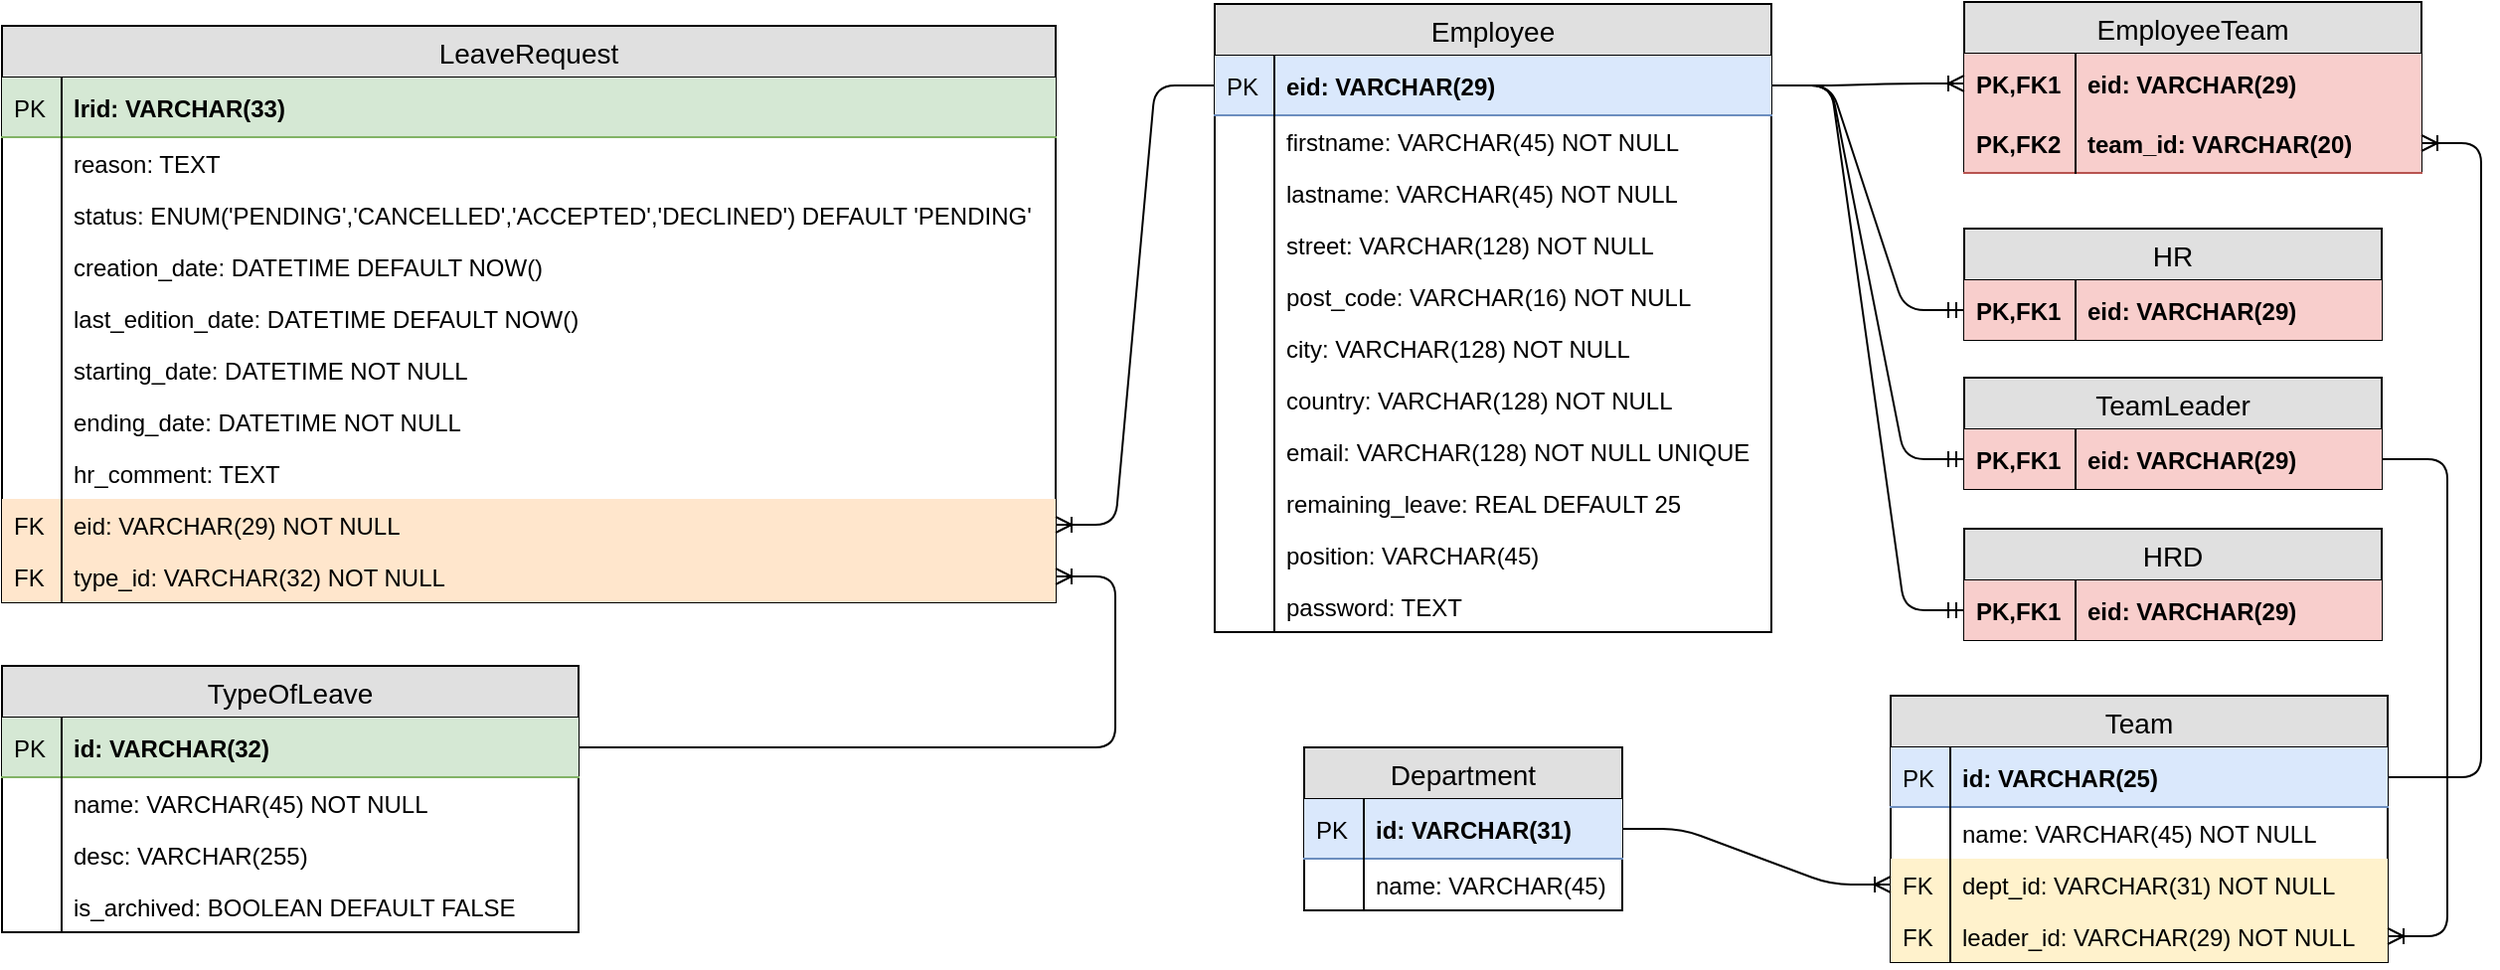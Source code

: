 <mxfile version="11.3.0" type="device" pages="1"><diagram id="772a2TKdTm54_W_WvDIt" name="Page-1"><mxGraphModel dx="854" dy="525" grid="1" gridSize="10" guides="1" tooltips="1" connect="1" arrows="1" fold="1" page="1" pageScale="1" pageWidth="850" pageHeight="1100" math="0" shadow="0"><root><mxCell id="0"/><mxCell id="1" parent="0"/><mxCell id="Ylx185X9MNtou-SFEy6o-12" value="LeaveRequest" style="swimlane;fontStyle=0;childLayout=stackLayout;horizontal=1;startSize=26;fillColor=#e0e0e0;horizontalStack=0;resizeParent=1;resizeParentMax=0;resizeLast=0;collapsible=1;marginBottom=0;swimlaneFillColor=#ffffff;align=center;fontSize=14;" parent="1" vertex="1"><mxGeometry x="40" y="43" width="530" height="290" as="geometry"/></mxCell><mxCell id="Ylx185X9MNtou-SFEy6o-13" value="lrid: VARCHAR(33)" style="shape=partialRectangle;top=0;left=0;right=0;bottom=1;align=left;verticalAlign=middle;fillColor=#d5e8d4;spacingLeft=34;spacingRight=4;overflow=hidden;rotatable=0;points=[[0,0.5],[1,0.5]];portConstraint=eastwest;dropTarget=0;fontStyle=1;fontSize=12;strokeColor=#82b366;" parent="Ylx185X9MNtou-SFEy6o-12" vertex="1"><mxGeometry y="26" width="530" height="30" as="geometry"/></mxCell><mxCell id="Ylx185X9MNtou-SFEy6o-14" value="PK" style="shape=partialRectangle;top=0;left=0;bottom=0;fillColor=none;align=left;verticalAlign=middle;spacingLeft=4;spacingRight=4;overflow=hidden;rotatable=0;points=[];portConstraint=eastwest;part=1;fontSize=12;" parent="Ylx185X9MNtou-SFEy6o-13" vertex="1" connectable="0"><mxGeometry width="30" height="30" as="geometry"/></mxCell><mxCell id="Ylx185X9MNtou-SFEy6o-15" value="reason: TEXT" style="shape=partialRectangle;top=0;left=0;right=0;bottom=0;align=left;verticalAlign=top;fillColor=none;spacingLeft=34;spacingRight=4;overflow=hidden;rotatable=0;points=[[0,0.5],[1,0.5]];portConstraint=eastwest;dropTarget=0;fontSize=12;" parent="Ylx185X9MNtou-SFEy6o-12" vertex="1"><mxGeometry y="56" width="530" height="26" as="geometry"/></mxCell><mxCell id="Ylx185X9MNtou-SFEy6o-16" value="" style="shape=partialRectangle;top=0;left=0;bottom=0;fillColor=none;align=left;verticalAlign=top;spacingLeft=4;spacingRight=4;overflow=hidden;rotatable=0;points=[];portConstraint=eastwest;part=1;fontSize=12;" parent="Ylx185X9MNtou-SFEy6o-15" vertex="1" connectable="0"><mxGeometry width="30" height="26" as="geometry"/></mxCell><mxCell id="Ylx185X9MNtou-SFEy6o-17" value="status: ENUM('PENDING','CANCELLED','ACCEPTED','DECLINED') DEFAULT 'PENDING'" style="shape=partialRectangle;top=0;left=0;right=0;bottom=0;align=left;verticalAlign=top;fillColor=none;spacingLeft=34;spacingRight=4;overflow=hidden;rotatable=0;points=[[0,0.5],[1,0.5]];portConstraint=eastwest;dropTarget=0;fontSize=12;" parent="Ylx185X9MNtou-SFEy6o-12" vertex="1"><mxGeometry y="82" width="530" height="26" as="geometry"/></mxCell><mxCell id="Ylx185X9MNtou-SFEy6o-18" value="" style="shape=partialRectangle;top=0;left=0;bottom=0;fillColor=none;align=left;verticalAlign=top;spacingLeft=4;spacingRight=4;overflow=hidden;rotatable=0;points=[];portConstraint=eastwest;part=1;fontSize=12;" parent="Ylx185X9MNtou-SFEy6o-17" vertex="1" connectable="0"><mxGeometry width="30" height="26" as="geometry"/></mxCell><mxCell id="Ylx185X9MNtou-SFEy6o-19" value="creation_date: DATETIME DEFAULT NOW()" style="shape=partialRectangle;top=0;left=0;right=0;bottom=0;align=left;verticalAlign=top;fillColor=none;spacingLeft=34;spacingRight=4;overflow=hidden;rotatable=0;points=[[0,0.5],[1,0.5]];portConstraint=eastwest;dropTarget=0;fontSize=12;" parent="Ylx185X9MNtou-SFEy6o-12" vertex="1"><mxGeometry y="108" width="530" height="26" as="geometry"/></mxCell><mxCell id="Ylx185X9MNtou-SFEy6o-20" value="" style="shape=partialRectangle;top=0;left=0;bottom=0;fillColor=none;align=left;verticalAlign=top;spacingLeft=4;spacingRight=4;overflow=hidden;rotatable=0;points=[];portConstraint=eastwest;part=1;fontSize=12;" parent="Ylx185X9MNtou-SFEy6o-19" vertex="1" connectable="0"><mxGeometry width="30" height="26" as="geometry"/></mxCell><mxCell id="Ylx185X9MNtou-SFEy6o-23" value="last_edition_date: DATETIME DEFAULT NOW()" style="shape=partialRectangle;top=0;left=0;right=0;bottom=0;align=left;verticalAlign=top;fillColor=none;spacingLeft=34;spacingRight=4;overflow=hidden;rotatable=0;points=[[0,0.5],[1,0.5]];portConstraint=eastwest;dropTarget=0;fontSize=12;" parent="Ylx185X9MNtou-SFEy6o-12" vertex="1"><mxGeometry y="134" width="530" height="26" as="geometry"/></mxCell><mxCell id="Ylx185X9MNtou-SFEy6o-24" value="" style="shape=partialRectangle;top=0;left=0;bottom=0;fillColor=none;align=left;verticalAlign=top;spacingLeft=4;spacingRight=4;overflow=hidden;rotatable=0;points=[];portConstraint=eastwest;part=1;fontSize=12;" parent="Ylx185X9MNtou-SFEy6o-23" vertex="1" connectable="0"><mxGeometry width="30" height="26" as="geometry"/></mxCell><mxCell id="Ylx185X9MNtou-SFEy6o-25" value="starting_date: DATETIME NOT NULL" style="shape=partialRectangle;top=0;left=0;right=0;bottom=0;align=left;verticalAlign=top;fillColor=none;spacingLeft=34;spacingRight=4;overflow=hidden;rotatable=0;points=[[0,0.5],[1,0.5]];portConstraint=eastwest;dropTarget=0;fontSize=12;" parent="Ylx185X9MNtou-SFEy6o-12" vertex="1"><mxGeometry y="160" width="530" height="26" as="geometry"/></mxCell><mxCell id="Ylx185X9MNtou-SFEy6o-26" value="" style="shape=partialRectangle;top=0;left=0;bottom=0;fillColor=none;align=left;verticalAlign=top;spacingLeft=4;spacingRight=4;overflow=hidden;rotatable=0;points=[];portConstraint=eastwest;part=1;fontSize=12;" parent="Ylx185X9MNtou-SFEy6o-25" vertex="1" connectable="0"><mxGeometry width="30" height="26" as="geometry"/></mxCell><mxCell id="Ylx185X9MNtou-SFEy6o-27" value="ending_date: DATETIME NOT NULL" style="shape=partialRectangle;top=0;left=0;right=0;bottom=0;align=left;verticalAlign=top;fillColor=none;spacingLeft=34;spacingRight=4;overflow=hidden;rotatable=0;points=[[0,0.5],[1,0.5]];portConstraint=eastwest;dropTarget=0;fontSize=12;" parent="Ylx185X9MNtou-SFEy6o-12" vertex="1"><mxGeometry y="186" width="530" height="26" as="geometry"/></mxCell><mxCell id="Ylx185X9MNtou-SFEy6o-28" value="" style="shape=partialRectangle;top=0;left=0;bottom=0;fillColor=none;align=left;verticalAlign=top;spacingLeft=4;spacingRight=4;overflow=hidden;rotatable=0;points=[];portConstraint=eastwest;part=1;fontSize=12;" parent="Ylx185X9MNtou-SFEy6o-27" vertex="1" connectable="0"><mxGeometry width="30" height="26" as="geometry"/></mxCell><mxCell id="Ylx185X9MNtou-SFEy6o-29" value="hr_comment: TEXT" style="shape=partialRectangle;top=0;left=0;right=0;bottom=0;align=left;verticalAlign=top;fillColor=none;spacingLeft=34;spacingRight=4;overflow=hidden;rotatable=0;points=[[0,0.5],[1,0.5]];portConstraint=eastwest;dropTarget=0;fontSize=12;" parent="Ylx185X9MNtou-SFEy6o-12" vertex="1"><mxGeometry y="212" width="530" height="26" as="geometry"/></mxCell><mxCell id="Ylx185X9MNtou-SFEy6o-30" value="" style="shape=partialRectangle;top=0;left=0;bottom=0;fillColor=none;align=left;verticalAlign=top;spacingLeft=4;spacingRight=4;overflow=hidden;rotatable=0;points=[];portConstraint=eastwest;part=1;fontSize=12;" parent="Ylx185X9MNtou-SFEy6o-29" vertex="1" connectable="0"><mxGeometry width="30" height="26" as="geometry"/></mxCell><mxCell id="Ylx185X9MNtou-SFEy6o-31" value="eid: VARCHAR(29) NOT NULL" style="shape=partialRectangle;top=0;left=0;right=0;bottom=0;align=left;verticalAlign=top;fillColor=#ffe6cc;spacingLeft=34;spacingRight=4;overflow=hidden;rotatable=0;points=[[0,0.5],[1,0.5]];portConstraint=eastwest;dropTarget=0;fontSize=12;strokeColor=#d79b00;" parent="Ylx185X9MNtou-SFEy6o-12" vertex="1"><mxGeometry y="238" width="530" height="26" as="geometry"/></mxCell><mxCell id="Ylx185X9MNtou-SFEy6o-32" value="FK" style="shape=partialRectangle;top=0;left=0;bottom=0;fillColor=none;align=left;verticalAlign=top;spacingLeft=4;spacingRight=4;overflow=hidden;rotatable=0;points=[];portConstraint=eastwest;part=1;fontSize=12;" parent="Ylx185X9MNtou-SFEy6o-31" vertex="1" connectable="0"><mxGeometry width="30" height="26" as="geometry"/></mxCell><mxCell id="Ylx185X9MNtou-SFEy6o-33" value="type_id: VARCHAR(32) NOT NULL" style="shape=partialRectangle;top=0;left=0;right=0;bottom=0;align=left;verticalAlign=top;fillColor=#ffe6cc;spacingLeft=34;spacingRight=4;overflow=hidden;rotatable=0;points=[[0,0.5],[1,0.5]];portConstraint=eastwest;dropTarget=0;fontSize=12;strokeColor=#d79b00;" parent="Ylx185X9MNtou-SFEy6o-12" vertex="1"><mxGeometry y="264" width="530" height="26" as="geometry"/></mxCell><mxCell id="Ylx185X9MNtou-SFEy6o-34" value="FK" style="shape=partialRectangle;top=0;left=0;bottom=0;fillColor=none;align=left;verticalAlign=top;spacingLeft=4;spacingRight=4;overflow=hidden;rotatable=0;points=[];portConstraint=eastwest;part=1;fontSize=12;" parent="Ylx185X9MNtou-SFEy6o-33" vertex="1" connectable="0"><mxGeometry width="30" height="26" as="geometry"/></mxCell><mxCell id="Ylx185X9MNtou-SFEy6o-35" value="TypeOfLeave" style="swimlane;fontStyle=0;childLayout=stackLayout;horizontal=1;startSize=26;fillColor=#e0e0e0;horizontalStack=0;resizeParent=1;resizeParentMax=0;resizeLast=0;collapsible=1;marginBottom=0;swimlaneFillColor=#ffffff;align=center;fontSize=14;" parent="1" vertex="1"><mxGeometry x="40" y="365" width="290" height="134" as="geometry"/></mxCell><mxCell id="Ylx185X9MNtou-SFEy6o-36" value="id: VARCHAR(32)" style="shape=partialRectangle;top=0;left=0;right=0;bottom=1;align=left;verticalAlign=middle;fillColor=#d5e8d4;spacingLeft=34;spacingRight=4;overflow=hidden;rotatable=0;points=[[0,0.5],[1,0.5]];portConstraint=eastwest;dropTarget=0;fontStyle=1;fontSize=12;strokeColor=#82b366;" parent="Ylx185X9MNtou-SFEy6o-35" vertex="1"><mxGeometry y="26" width="290" height="30" as="geometry"/></mxCell><mxCell id="Ylx185X9MNtou-SFEy6o-37" value="PK" style="shape=partialRectangle;top=0;left=0;bottom=0;fillColor=none;align=left;verticalAlign=middle;spacingLeft=4;spacingRight=4;overflow=hidden;rotatable=0;points=[];portConstraint=eastwest;part=1;fontSize=12;" parent="Ylx185X9MNtou-SFEy6o-36" vertex="1" connectable="0"><mxGeometry width="30" height="30" as="geometry"/></mxCell><mxCell id="Ylx185X9MNtou-SFEy6o-38" value="name: VARCHAR(45) NOT NULL" style="shape=partialRectangle;top=0;left=0;right=0;bottom=0;align=left;verticalAlign=top;fillColor=none;spacingLeft=34;spacingRight=4;overflow=hidden;rotatable=0;points=[[0,0.5],[1,0.5]];portConstraint=eastwest;dropTarget=0;fontSize=12;" parent="Ylx185X9MNtou-SFEy6o-35" vertex="1"><mxGeometry y="56" width="290" height="26" as="geometry"/></mxCell><mxCell id="Ylx185X9MNtou-SFEy6o-39" value="" style="shape=partialRectangle;top=0;left=0;bottom=0;fillColor=none;align=left;verticalAlign=top;spacingLeft=4;spacingRight=4;overflow=hidden;rotatable=0;points=[];portConstraint=eastwest;part=1;fontSize=12;" parent="Ylx185X9MNtou-SFEy6o-38" vertex="1" connectable="0"><mxGeometry width="30" height="26" as="geometry"/></mxCell><mxCell id="Ylx185X9MNtou-SFEy6o-40" value="desc: VARCHAR(255)" style="shape=partialRectangle;top=0;left=0;right=0;bottom=0;align=left;verticalAlign=top;fillColor=none;spacingLeft=34;spacingRight=4;overflow=hidden;rotatable=0;points=[[0,0.5],[1,0.5]];portConstraint=eastwest;dropTarget=0;fontSize=12;" parent="Ylx185X9MNtou-SFEy6o-35" vertex="1"><mxGeometry y="82" width="290" height="26" as="geometry"/></mxCell><mxCell id="Ylx185X9MNtou-SFEy6o-41" value="" style="shape=partialRectangle;top=0;left=0;bottom=0;fillColor=none;align=left;verticalAlign=top;spacingLeft=4;spacingRight=4;overflow=hidden;rotatable=0;points=[];portConstraint=eastwest;part=1;fontSize=12;" parent="Ylx185X9MNtou-SFEy6o-40" vertex="1" connectable="0"><mxGeometry width="30" height="26" as="geometry"/></mxCell><mxCell id="Ylx185X9MNtou-SFEy6o-42" value="is_archived: BOOLEAN DEFAULT FALSE" style="shape=partialRectangle;top=0;left=0;right=0;bottom=0;align=left;verticalAlign=top;fillColor=none;spacingLeft=34;spacingRight=4;overflow=hidden;rotatable=0;points=[[0,0.5],[1,0.5]];portConstraint=eastwest;dropTarget=0;fontSize=12;" parent="Ylx185X9MNtou-SFEy6o-35" vertex="1"><mxGeometry y="108" width="290" height="26" as="geometry"/></mxCell><mxCell id="Ylx185X9MNtou-SFEy6o-43" value="" style="shape=partialRectangle;top=0;left=0;bottom=0;fillColor=none;align=left;verticalAlign=top;spacingLeft=4;spacingRight=4;overflow=hidden;rotatable=0;points=[];portConstraint=eastwest;part=1;fontSize=12;" parent="Ylx185X9MNtou-SFEy6o-42" vertex="1" connectable="0"><mxGeometry width="30" height="26" as="geometry"/></mxCell><mxCell id="Ylx185X9MNtou-SFEy6o-46" value="" style="edgeStyle=entityRelationEdgeStyle;fontSize=12;html=1;endArrow=ERoneToMany;" parent="1" source="Ylx185X9MNtou-SFEy6o-36" target="Ylx185X9MNtou-SFEy6o-33" edge="1"><mxGeometry width="100" height="100" relative="1" as="geometry"><mxPoint x="360" y="470" as="sourcePoint"/><mxPoint x="460" y="370" as="targetPoint"/></mxGeometry></mxCell><mxCell id="Ylx185X9MNtou-SFEy6o-47" value="Employee" style="swimlane;fontStyle=0;childLayout=stackLayout;horizontal=1;startSize=26;fillColor=#e0e0e0;horizontalStack=0;resizeParent=1;resizeParentMax=0;resizeLast=0;collapsible=1;marginBottom=0;swimlaneFillColor=#ffffff;align=center;fontSize=14;" parent="1" vertex="1"><mxGeometry x="650" y="32" width="280" height="316" as="geometry"/></mxCell><mxCell id="Ylx185X9MNtou-SFEy6o-48" value="eid: VARCHAR(29)" style="shape=partialRectangle;top=0;left=0;right=0;bottom=1;align=left;verticalAlign=middle;fillColor=#dae8fc;spacingLeft=34;spacingRight=4;overflow=hidden;rotatable=0;points=[[0,0.5],[1,0.5]];portConstraint=eastwest;dropTarget=0;fontStyle=1;fontSize=12;strokeColor=#6c8ebf;" parent="Ylx185X9MNtou-SFEy6o-47" vertex="1"><mxGeometry y="26" width="280" height="30" as="geometry"/></mxCell><mxCell id="Ylx185X9MNtou-SFEy6o-49" value="PK" style="shape=partialRectangle;top=0;left=0;bottom=0;fillColor=none;align=left;verticalAlign=middle;spacingLeft=4;spacingRight=4;overflow=hidden;rotatable=0;points=[];portConstraint=eastwest;part=1;fontSize=12;" parent="Ylx185X9MNtou-SFEy6o-48" vertex="1" connectable="0"><mxGeometry width="30" height="30" as="geometry"/></mxCell><mxCell id="Ylx185X9MNtou-SFEy6o-50" value="firstname: VARCHAR(45) NOT NULL" style="shape=partialRectangle;top=0;left=0;right=0;bottom=0;align=left;verticalAlign=top;fillColor=none;spacingLeft=34;spacingRight=4;overflow=hidden;rotatable=0;points=[[0,0.5],[1,0.5]];portConstraint=eastwest;dropTarget=0;fontSize=12;" parent="Ylx185X9MNtou-SFEy6o-47" vertex="1"><mxGeometry y="56" width="280" height="26" as="geometry"/></mxCell><mxCell id="Ylx185X9MNtou-SFEy6o-51" value="" style="shape=partialRectangle;top=0;left=0;bottom=0;fillColor=none;align=left;verticalAlign=top;spacingLeft=4;spacingRight=4;overflow=hidden;rotatable=0;points=[];portConstraint=eastwest;part=1;fontSize=12;" parent="Ylx185X9MNtou-SFEy6o-50" vertex="1" connectable="0"><mxGeometry width="30" height="26" as="geometry"/></mxCell><mxCell id="Ylx185X9MNtou-SFEy6o-52" value="lastname: VARCHAR(45) NOT NULL" style="shape=partialRectangle;top=0;left=0;right=0;bottom=0;align=left;verticalAlign=top;fillColor=none;spacingLeft=34;spacingRight=4;overflow=hidden;rotatable=0;points=[[0,0.5],[1,0.5]];portConstraint=eastwest;dropTarget=0;fontSize=12;" parent="Ylx185X9MNtou-SFEy6o-47" vertex="1"><mxGeometry y="82" width="280" height="26" as="geometry"/></mxCell><mxCell id="Ylx185X9MNtou-SFEy6o-53" value="" style="shape=partialRectangle;top=0;left=0;bottom=0;fillColor=none;align=left;verticalAlign=top;spacingLeft=4;spacingRight=4;overflow=hidden;rotatable=0;points=[];portConstraint=eastwest;part=1;fontSize=12;" parent="Ylx185X9MNtou-SFEy6o-52" vertex="1" connectable="0"><mxGeometry width="30" height="26" as="geometry"/></mxCell><mxCell id="Ylx185X9MNtou-SFEy6o-54" value="street: VARCHAR(128) NOT NULL" style="shape=partialRectangle;top=0;left=0;right=0;bottom=0;align=left;verticalAlign=top;fillColor=none;spacingLeft=34;spacingRight=4;overflow=hidden;rotatable=0;points=[[0,0.5],[1,0.5]];portConstraint=eastwest;dropTarget=0;fontSize=12;" parent="Ylx185X9MNtou-SFEy6o-47" vertex="1"><mxGeometry y="108" width="280" height="26" as="geometry"/></mxCell><mxCell id="Ylx185X9MNtou-SFEy6o-55" value="" style="shape=partialRectangle;top=0;left=0;bottom=0;fillColor=none;align=left;verticalAlign=top;spacingLeft=4;spacingRight=4;overflow=hidden;rotatable=0;points=[];portConstraint=eastwest;part=1;fontSize=12;" parent="Ylx185X9MNtou-SFEy6o-54" vertex="1" connectable="0"><mxGeometry width="30" height="26" as="geometry"/></mxCell><mxCell id="Ylx185X9MNtou-SFEy6o-58" value="post_code: VARCHAR(16) NOT NULL" style="shape=partialRectangle;top=0;left=0;right=0;bottom=0;align=left;verticalAlign=top;fillColor=none;spacingLeft=34;spacingRight=4;overflow=hidden;rotatable=0;points=[[0,0.5],[1,0.5]];portConstraint=eastwest;dropTarget=0;fontSize=12;" parent="Ylx185X9MNtou-SFEy6o-47" vertex="1"><mxGeometry y="134" width="280" height="26" as="geometry"/></mxCell><mxCell id="Ylx185X9MNtou-SFEy6o-59" value="" style="shape=partialRectangle;top=0;left=0;bottom=0;fillColor=none;align=left;verticalAlign=top;spacingLeft=4;spacingRight=4;overflow=hidden;rotatable=0;points=[];portConstraint=eastwest;part=1;fontSize=12;" parent="Ylx185X9MNtou-SFEy6o-58" vertex="1" connectable="0"><mxGeometry width="30" height="26" as="geometry"/></mxCell><mxCell id="Ylx185X9MNtou-SFEy6o-60" value="city: VARCHAR(128) NOT NULL" style="shape=partialRectangle;top=0;left=0;right=0;bottom=0;align=left;verticalAlign=top;fillColor=none;spacingLeft=34;spacingRight=4;overflow=hidden;rotatable=0;points=[[0,0.5],[1,0.5]];portConstraint=eastwest;dropTarget=0;fontSize=12;" parent="Ylx185X9MNtou-SFEy6o-47" vertex="1"><mxGeometry y="160" width="280" height="26" as="geometry"/></mxCell><mxCell id="Ylx185X9MNtou-SFEy6o-61" value="" style="shape=partialRectangle;top=0;left=0;bottom=0;fillColor=none;align=left;verticalAlign=top;spacingLeft=4;spacingRight=4;overflow=hidden;rotatable=0;points=[];portConstraint=eastwest;part=1;fontSize=12;" parent="Ylx185X9MNtou-SFEy6o-60" vertex="1" connectable="0"><mxGeometry width="30" height="26" as="geometry"/></mxCell><mxCell id="Ylx185X9MNtou-SFEy6o-62" value="country: VARCHAR(128) NOT NULL" style="shape=partialRectangle;top=0;left=0;right=0;bottom=0;align=left;verticalAlign=top;fillColor=none;spacingLeft=34;spacingRight=4;overflow=hidden;rotatable=0;points=[[0,0.5],[1,0.5]];portConstraint=eastwest;dropTarget=0;fontSize=12;" parent="Ylx185X9MNtou-SFEy6o-47" vertex="1"><mxGeometry y="186" width="280" height="26" as="geometry"/></mxCell><mxCell id="Ylx185X9MNtou-SFEy6o-63" value="" style="shape=partialRectangle;top=0;left=0;bottom=0;fillColor=none;align=left;verticalAlign=top;spacingLeft=4;spacingRight=4;overflow=hidden;rotatable=0;points=[];portConstraint=eastwest;part=1;fontSize=12;" parent="Ylx185X9MNtou-SFEy6o-62" vertex="1" connectable="0"><mxGeometry width="30" height="26" as="geometry"/></mxCell><mxCell id="Ylx185X9MNtou-SFEy6o-64" value="email: VARCHAR(128) NOT NULL UNIQUE" style="shape=partialRectangle;top=0;left=0;right=0;bottom=0;align=left;verticalAlign=top;fillColor=none;spacingLeft=34;spacingRight=4;overflow=hidden;rotatable=0;points=[[0,0.5],[1,0.5]];portConstraint=eastwest;dropTarget=0;fontSize=12;" parent="Ylx185X9MNtou-SFEy6o-47" vertex="1"><mxGeometry y="212" width="280" height="26" as="geometry"/></mxCell><mxCell id="Ylx185X9MNtou-SFEy6o-65" value="" style="shape=partialRectangle;top=0;left=0;bottom=0;fillColor=none;align=left;verticalAlign=top;spacingLeft=4;spacingRight=4;overflow=hidden;rotatable=0;points=[];portConstraint=eastwest;part=1;fontSize=12;" parent="Ylx185X9MNtou-SFEy6o-64" vertex="1" connectable="0"><mxGeometry width="30" height="26" as="geometry"/></mxCell><mxCell id="Ylx185X9MNtou-SFEy6o-66" value="remaining_leave: REAL DEFAULT 25" style="shape=partialRectangle;top=0;left=0;right=0;bottom=0;align=left;verticalAlign=top;fillColor=none;spacingLeft=34;spacingRight=4;overflow=hidden;rotatable=0;points=[[0,0.5],[1,0.5]];portConstraint=eastwest;dropTarget=0;fontSize=12;" parent="Ylx185X9MNtou-SFEy6o-47" vertex="1"><mxGeometry y="238" width="280" height="26" as="geometry"/></mxCell><mxCell id="Ylx185X9MNtou-SFEy6o-67" value="" style="shape=partialRectangle;top=0;left=0;bottom=0;fillColor=none;align=left;verticalAlign=top;spacingLeft=4;spacingRight=4;overflow=hidden;rotatable=0;points=[];portConstraint=eastwest;part=1;fontSize=12;" parent="Ylx185X9MNtou-SFEy6o-66" vertex="1" connectable="0"><mxGeometry width="30" height="26" as="geometry"/></mxCell><mxCell id="Ylx185X9MNtou-SFEy6o-68" value="position: VARCHAR(45)" style="shape=partialRectangle;top=0;left=0;right=0;bottom=0;align=left;verticalAlign=top;fillColor=none;spacingLeft=34;spacingRight=4;overflow=hidden;rotatable=0;points=[[0,0.5],[1,0.5]];portConstraint=eastwest;dropTarget=0;fontSize=12;" parent="Ylx185X9MNtou-SFEy6o-47" vertex="1"><mxGeometry y="264" width="280" height="26" as="geometry"/></mxCell><mxCell id="Ylx185X9MNtou-SFEy6o-69" value="" style="shape=partialRectangle;top=0;left=0;bottom=0;fillColor=none;align=left;verticalAlign=top;spacingLeft=4;spacingRight=4;overflow=hidden;rotatable=0;points=[];portConstraint=eastwest;part=1;fontSize=12;" parent="Ylx185X9MNtou-SFEy6o-68" vertex="1" connectable="0"><mxGeometry width="30" height="26" as="geometry"/></mxCell><mxCell id="Ylx185X9MNtou-SFEy6o-70" value="password: TEXT" style="shape=partialRectangle;top=0;left=0;right=0;bottom=0;align=left;verticalAlign=top;fillColor=none;spacingLeft=34;spacingRight=4;overflow=hidden;rotatable=0;points=[[0,0.5],[1,0.5]];portConstraint=eastwest;dropTarget=0;fontSize=12;" parent="Ylx185X9MNtou-SFEy6o-47" vertex="1"><mxGeometry y="290" width="280" height="26" as="geometry"/></mxCell><mxCell id="Ylx185X9MNtou-SFEy6o-71" value="" style="shape=partialRectangle;top=0;left=0;bottom=0;fillColor=none;align=left;verticalAlign=top;spacingLeft=4;spacingRight=4;overflow=hidden;rotatable=0;points=[];portConstraint=eastwest;part=1;fontSize=12;" parent="Ylx185X9MNtou-SFEy6o-70" vertex="1" connectable="0"><mxGeometry width="30" height="26" as="geometry"/></mxCell><mxCell id="Ylx185X9MNtou-SFEy6o-72" value="" style="edgeStyle=entityRelationEdgeStyle;fontSize=12;html=1;endArrow=ERoneToMany;" parent="1" source="Ylx185X9MNtou-SFEy6o-48" target="Ylx185X9MNtou-SFEy6o-31" edge="1"><mxGeometry width="100" height="100" relative="1" as="geometry"><mxPoint x="650" y="240" as="sourcePoint"/><mxPoint x="750" y="140" as="targetPoint"/></mxGeometry></mxCell><mxCell id="Ylx185X9MNtou-SFEy6o-73" value="Team" style="swimlane;fontStyle=0;childLayout=stackLayout;horizontal=1;startSize=26;fillColor=#e0e0e0;horizontalStack=0;resizeParent=1;resizeParentMax=0;resizeLast=0;collapsible=1;marginBottom=0;swimlaneFillColor=#ffffff;align=center;fontSize=14;" parent="1" vertex="1"><mxGeometry x="990" y="380" width="250" height="134" as="geometry"/></mxCell><mxCell id="Ylx185X9MNtou-SFEy6o-74" value="id: VARCHAR(25)" style="shape=partialRectangle;top=0;left=0;right=0;bottom=1;align=left;verticalAlign=middle;fillColor=#dae8fc;spacingLeft=34;spacingRight=4;overflow=hidden;rotatable=0;points=[[0,0.5],[1,0.5]];portConstraint=eastwest;dropTarget=0;fontStyle=1;fontSize=12;strokeColor=#6c8ebf;" parent="Ylx185X9MNtou-SFEy6o-73" vertex="1"><mxGeometry y="26" width="250" height="30" as="geometry"/></mxCell><mxCell id="Ylx185X9MNtou-SFEy6o-75" value="PK" style="shape=partialRectangle;top=0;left=0;bottom=0;fillColor=none;align=left;verticalAlign=middle;spacingLeft=4;spacingRight=4;overflow=hidden;rotatable=0;points=[];portConstraint=eastwest;part=1;fontSize=12;" parent="Ylx185X9MNtou-SFEy6o-74" vertex="1" connectable="0"><mxGeometry width="30" height="30" as="geometry"/></mxCell><mxCell id="Ylx185X9MNtou-SFEy6o-76" value="name: VARCHAR(45) NOT NULL" style="shape=partialRectangle;top=0;left=0;right=0;bottom=0;align=left;verticalAlign=top;fillColor=none;spacingLeft=34;spacingRight=4;overflow=hidden;rotatable=0;points=[[0,0.5],[1,0.5]];portConstraint=eastwest;dropTarget=0;fontSize=12;" parent="Ylx185X9MNtou-SFEy6o-73" vertex="1"><mxGeometry y="56" width="250" height="26" as="geometry"/></mxCell><mxCell id="Ylx185X9MNtou-SFEy6o-77" value="" style="shape=partialRectangle;top=0;left=0;bottom=0;fillColor=none;align=left;verticalAlign=top;spacingLeft=4;spacingRight=4;overflow=hidden;rotatable=0;points=[];portConstraint=eastwest;part=1;fontSize=12;" parent="Ylx185X9MNtou-SFEy6o-76" vertex="1" connectable="0"><mxGeometry width="30" height="26" as="geometry"/></mxCell><mxCell id="Ylx185X9MNtou-SFEy6o-78" value="dept_id: VARCHAR(31) NOT NULL" style="shape=partialRectangle;top=0;left=0;right=0;bottom=0;align=left;verticalAlign=top;fillColor=#fff2cc;spacingLeft=34;spacingRight=4;overflow=hidden;rotatable=0;points=[[0,0.5],[1,0.5]];portConstraint=eastwest;dropTarget=0;fontSize=12;strokeColor=#d6b656;" parent="Ylx185X9MNtou-SFEy6o-73" vertex="1"><mxGeometry y="82" width="250" height="26" as="geometry"/></mxCell><mxCell id="Ylx185X9MNtou-SFEy6o-79" value="FK" style="shape=partialRectangle;top=0;left=0;bottom=0;fillColor=none;align=left;verticalAlign=top;spacingLeft=4;spacingRight=4;overflow=hidden;rotatable=0;points=[];portConstraint=eastwest;part=1;fontSize=12;" parent="Ylx185X9MNtou-SFEy6o-78" vertex="1" connectable="0"><mxGeometry width="30" height="26" as="geometry"/></mxCell><mxCell id="Ylx185X9MNtou-SFEy6o-80" value="leader_id: VARCHAR(29) NOT NULL" style="shape=partialRectangle;top=0;left=0;right=0;bottom=0;align=left;verticalAlign=top;fillColor=#fff2cc;spacingLeft=34;spacingRight=4;overflow=hidden;rotatable=0;points=[[0,0.5],[1,0.5]];portConstraint=eastwest;dropTarget=0;fontSize=12;strokeColor=#d6b656;" parent="Ylx185X9MNtou-SFEy6o-73" vertex="1"><mxGeometry y="108" width="250" height="26" as="geometry"/></mxCell><mxCell id="Ylx185X9MNtou-SFEy6o-81" value="FK" style="shape=partialRectangle;top=0;left=0;bottom=0;fillColor=none;align=left;verticalAlign=top;spacingLeft=4;spacingRight=4;overflow=hidden;rotatable=0;points=[];portConstraint=eastwest;part=1;fontSize=12;" parent="Ylx185X9MNtou-SFEy6o-80" vertex="1" connectable="0"><mxGeometry width="30" height="26" as="geometry"/></mxCell><mxCell id="Ylx185X9MNtou-SFEy6o-84" value="Department" style="swimlane;fontStyle=0;childLayout=stackLayout;horizontal=1;startSize=26;fillColor=#e0e0e0;horizontalStack=0;resizeParent=1;resizeParentMax=0;resizeLast=0;collapsible=1;marginBottom=0;swimlaneFillColor=#ffffff;align=center;fontSize=14;" parent="1" vertex="1"><mxGeometry x="695" y="406" width="160" height="82" as="geometry"/></mxCell><mxCell id="Ylx185X9MNtou-SFEy6o-85" value="id: VARCHAR(31)" style="shape=partialRectangle;top=0;left=0;right=0;bottom=1;align=left;verticalAlign=middle;fillColor=#dae8fc;spacingLeft=34;spacingRight=4;overflow=hidden;rotatable=0;points=[[0,0.5],[1,0.5]];portConstraint=eastwest;dropTarget=0;fontStyle=1;fontSize=12;strokeColor=#6c8ebf;" parent="Ylx185X9MNtou-SFEy6o-84" vertex="1"><mxGeometry y="26" width="160" height="30" as="geometry"/></mxCell><mxCell id="Ylx185X9MNtou-SFEy6o-86" value="PK" style="shape=partialRectangle;top=0;left=0;bottom=0;fillColor=none;align=left;verticalAlign=middle;spacingLeft=4;spacingRight=4;overflow=hidden;rotatable=0;points=[];portConstraint=eastwest;part=1;fontSize=12;" parent="Ylx185X9MNtou-SFEy6o-85" vertex="1" connectable="0"><mxGeometry width="30" height="30" as="geometry"/></mxCell><mxCell id="Ylx185X9MNtou-SFEy6o-87" value="name: VARCHAR(45)" style="shape=partialRectangle;top=0;left=0;right=0;bottom=0;align=left;verticalAlign=top;fillColor=none;spacingLeft=34;spacingRight=4;overflow=hidden;rotatable=0;points=[[0,0.5],[1,0.5]];portConstraint=eastwest;dropTarget=0;fontSize=12;" parent="Ylx185X9MNtou-SFEy6o-84" vertex="1"><mxGeometry y="56" width="160" height="26" as="geometry"/></mxCell><mxCell id="Ylx185X9MNtou-SFEy6o-88" value="" style="shape=partialRectangle;top=0;left=0;bottom=0;fillColor=none;align=left;verticalAlign=top;spacingLeft=4;spacingRight=4;overflow=hidden;rotatable=0;points=[];portConstraint=eastwest;part=1;fontSize=12;" parent="Ylx185X9MNtou-SFEy6o-87" vertex="1" connectable="0"><mxGeometry width="30" height="26" as="geometry"/></mxCell><mxCell id="Ylx185X9MNtou-SFEy6o-95" value="" style="edgeStyle=entityRelationEdgeStyle;fontSize=12;html=1;endArrow=ERoneToMany;" parent="1" source="Ylx185X9MNtou-SFEy6o-85" target="Ylx185X9MNtou-SFEy6o-78" edge="1"><mxGeometry width="100" height="100" relative="1" as="geometry"><mxPoint x="1530" y="290" as="sourcePoint"/><mxPoint x="1630" y="190" as="targetPoint"/></mxGeometry></mxCell><mxCell id="Ylx185X9MNtou-SFEy6o-96" value="EmployeeTeam" style="swimlane;fontStyle=0;childLayout=stackLayout;horizontal=1;startSize=26;fillColor=#e0e0e0;horizontalStack=0;resizeParent=1;resizeParentMax=0;resizeLast=0;collapsible=1;marginBottom=0;swimlaneFillColor=#ffffff;align=center;fontSize=14;" parent="1" vertex="1"><mxGeometry x="1027" y="31" width="230" height="86" as="geometry"/></mxCell><mxCell id="Ylx185X9MNtou-SFEy6o-97" value="eid: VARCHAR(29)" style="shape=partialRectangle;top=0;left=0;right=0;bottom=0;align=left;verticalAlign=middle;fillColor=#f8cecc;spacingLeft=60;spacingRight=4;overflow=hidden;rotatable=0;points=[[0,0.5],[1,0.5]];portConstraint=eastwest;dropTarget=0;fontStyle=1;fontSize=12;strokeColor=#b85450;" parent="Ylx185X9MNtou-SFEy6o-96" vertex="1"><mxGeometry y="26" width="230" height="30" as="geometry"/></mxCell><mxCell id="Ylx185X9MNtou-SFEy6o-98" value="PK,FK1" style="shape=partialRectangle;fontStyle=1;top=0;left=0;bottom=0;fillColor=none;align=left;verticalAlign=middle;spacingLeft=4;spacingRight=4;overflow=hidden;rotatable=0;points=[];portConstraint=eastwest;part=1;fontSize=12;" parent="Ylx185X9MNtou-SFEy6o-97" vertex="1" connectable="0"><mxGeometry width="56" height="30" as="geometry"/></mxCell><mxCell id="Ylx185X9MNtou-SFEy6o-99" value="team_id: VARCHAR(20)" style="shape=partialRectangle;top=0;left=0;right=0;bottom=1;align=left;verticalAlign=middle;fillColor=#f8cecc;spacingLeft=60;spacingRight=4;overflow=hidden;rotatable=0;points=[[0,0.5],[1,0.5]];portConstraint=eastwest;dropTarget=0;fontStyle=1;fontSize=12;strokeColor=#b85450;" parent="Ylx185X9MNtou-SFEy6o-96" vertex="1"><mxGeometry y="56" width="230" height="30" as="geometry"/></mxCell><mxCell id="Ylx185X9MNtou-SFEy6o-100" value="PK,FK2" style="shape=partialRectangle;fontStyle=1;top=0;left=0;bottom=0;fillColor=none;align=left;verticalAlign=middle;spacingLeft=4;spacingRight=4;overflow=hidden;rotatable=0;points=[];portConstraint=eastwest;part=1;fontSize=12;" parent="Ylx185X9MNtou-SFEy6o-99" vertex="1" connectable="0"><mxGeometry width="56" height="30" as="geometry"/></mxCell><mxCell id="Ylx185X9MNtou-SFEy6o-103" value="" style="edgeStyle=entityRelationEdgeStyle;fontSize=12;html=1;endArrow=ERoneToMany;" parent="1" source="Ylx185X9MNtou-SFEy6o-48" target="Ylx185X9MNtou-SFEy6o-97" edge="1"><mxGeometry width="100" height="100" relative="1" as="geometry"><mxPoint x="1060" y="150" as="sourcePoint"/><mxPoint x="1160" y="50" as="targetPoint"/></mxGeometry></mxCell><mxCell id="Ylx185X9MNtou-SFEy6o-104" value="" style="edgeStyle=entityRelationEdgeStyle;fontSize=12;html=1;endArrow=ERoneToMany;" parent="1" source="Ylx185X9MNtou-SFEy6o-74" target="Ylx185X9MNtou-SFEy6o-99" edge="1"><mxGeometry width="100" height="100" relative="1" as="geometry"><mxPoint x="1140" y="440" as="sourcePoint"/><mxPoint x="1240" y="340" as="targetPoint"/></mxGeometry></mxCell><mxCell id="Ylx185X9MNtou-SFEy6o-116" value="HR" style="swimlane;fontStyle=0;childLayout=stackLayout;horizontal=1;startSize=26;fillColor=#e0e0e0;horizontalStack=0;resizeParent=1;resizeParentMax=0;resizeLast=0;collapsible=1;marginBottom=0;swimlaneFillColor=#ffffff;align=center;fontSize=14;" parent="1" vertex="1"><mxGeometry x="1027" y="145" width="210" height="56" as="geometry"/></mxCell><mxCell id="Ylx185X9MNtou-SFEy6o-117" value="eid: VARCHAR(29)" style="shape=partialRectangle;top=0;left=0;right=0;bottom=0;align=left;verticalAlign=middle;fillColor=#f8cecc;spacingLeft=60;spacingRight=4;overflow=hidden;rotatable=0;points=[[0,0.5],[1,0.5]];portConstraint=eastwest;dropTarget=0;fontStyle=1;fontSize=12;strokeColor=#b85450;" parent="Ylx185X9MNtou-SFEy6o-116" vertex="1"><mxGeometry y="26" width="210" height="30" as="geometry"/></mxCell><mxCell id="Ylx185X9MNtou-SFEy6o-118" value="PK,FK1" style="shape=partialRectangle;fontStyle=1;top=0;left=0;bottom=0;fillColor=none;align=left;verticalAlign=middle;spacingLeft=4;spacingRight=4;overflow=hidden;rotatable=0;points=[];portConstraint=eastwest;part=1;fontSize=12;" parent="Ylx185X9MNtou-SFEy6o-117" vertex="1" connectable="0"><mxGeometry width="56" height="30" as="geometry"/></mxCell><mxCell id="Ylx185X9MNtou-SFEy6o-123" value="HRD" style="swimlane;fontStyle=0;childLayout=stackLayout;horizontal=1;startSize=26;fillColor=#e0e0e0;horizontalStack=0;resizeParent=1;resizeParentMax=0;resizeLast=0;collapsible=1;marginBottom=0;swimlaneFillColor=#ffffff;align=center;fontSize=14;" parent="1" vertex="1"><mxGeometry x="1027" y="296" width="210" height="56" as="geometry"/></mxCell><mxCell id="Ylx185X9MNtou-SFEy6o-124" value="eid: VARCHAR(29)" style="shape=partialRectangle;top=0;left=0;right=0;bottom=0;align=left;verticalAlign=middle;fillColor=#f8cecc;spacingLeft=60;spacingRight=4;overflow=hidden;rotatable=0;points=[[0,0.5],[1,0.5]];portConstraint=eastwest;dropTarget=0;fontStyle=1;fontSize=12;strokeColor=#b85450;" parent="Ylx185X9MNtou-SFEy6o-123" vertex="1"><mxGeometry y="26" width="210" height="30" as="geometry"/></mxCell><mxCell id="Ylx185X9MNtou-SFEy6o-125" value="PK,FK1" style="shape=partialRectangle;fontStyle=1;top=0;left=0;bottom=0;fillColor=none;align=left;verticalAlign=middle;spacingLeft=4;spacingRight=4;overflow=hidden;rotatable=0;points=[];portConstraint=eastwest;part=1;fontSize=12;" parent="Ylx185X9MNtou-SFEy6o-124" vertex="1" connectable="0"><mxGeometry width="56" height="30" as="geometry"/></mxCell><mxCell id="Ylx185X9MNtou-SFEy6o-126" value="TeamLeader" style="swimlane;fontStyle=0;childLayout=stackLayout;horizontal=1;startSize=26;fillColor=#e0e0e0;horizontalStack=0;resizeParent=1;resizeParentMax=0;resizeLast=0;collapsible=1;marginBottom=0;swimlaneFillColor=#ffffff;align=center;fontSize=14;" parent="1" vertex="1"><mxGeometry x="1027" y="220" width="210" height="56" as="geometry"/></mxCell><mxCell id="Ylx185X9MNtou-SFEy6o-127" value="eid: VARCHAR(29)" style="shape=partialRectangle;top=0;left=0;right=0;bottom=0;align=left;verticalAlign=middle;fillColor=#f8cecc;spacingLeft=60;spacingRight=4;overflow=hidden;rotatable=0;points=[[0,0.5],[1,0.5]];portConstraint=eastwest;dropTarget=0;fontStyle=1;fontSize=12;strokeColor=#b85450;" parent="Ylx185X9MNtou-SFEy6o-126" vertex="1"><mxGeometry y="26" width="210" height="30" as="geometry"/></mxCell><mxCell id="Ylx185X9MNtou-SFEy6o-128" value="PK,FK1" style="shape=partialRectangle;fontStyle=1;top=0;left=0;bottom=0;fillColor=none;align=left;verticalAlign=middle;spacingLeft=4;spacingRight=4;overflow=hidden;rotatable=0;points=[];portConstraint=eastwest;part=1;fontSize=12;" parent="Ylx185X9MNtou-SFEy6o-127" vertex="1" connectable="0"><mxGeometry width="56" height="30" as="geometry"/></mxCell><mxCell id="Ylx185X9MNtou-SFEy6o-130" value="" style="edgeStyle=entityRelationEdgeStyle;fontSize=12;html=1;endArrow=ERmandOne;" parent="1" source="Ylx185X9MNtou-SFEy6o-48" target="Ylx185X9MNtou-SFEy6o-117" edge="1"><mxGeometry width="100" height="100" relative="1" as="geometry"><mxPoint x="910" y="490" as="sourcePoint"/><mxPoint x="1010" y="390" as="targetPoint"/></mxGeometry></mxCell><mxCell id="Ylx185X9MNtou-SFEy6o-131" value="" style="edgeStyle=entityRelationEdgeStyle;fontSize=12;html=1;endArrow=ERmandOne;" parent="1" source="Ylx185X9MNtou-SFEy6o-48" target="Ylx185X9MNtou-SFEy6o-127" edge="1"><mxGeometry width="100" height="100" relative="1" as="geometry"><mxPoint x="910" y="530" as="sourcePoint"/><mxPoint x="1010" y="430" as="targetPoint"/></mxGeometry></mxCell><mxCell id="Ylx185X9MNtou-SFEy6o-132" value="" style="edgeStyle=entityRelationEdgeStyle;fontSize=12;html=1;endArrow=ERmandOne;" parent="1" source="Ylx185X9MNtou-SFEy6o-48" target="Ylx185X9MNtou-SFEy6o-124" edge="1"><mxGeometry width="100" height="100" relative="1" as="geometry"><mxPoint x="910" y="540" as="sourcePoint"/><mxPoint x="1010" y="440" as="targetPoint"/></mxGeometry></mxCell><mxCell id="JzMfKY3o9yueHt7DJBB3-1" value="" style="edgeStyle=entityRelationEdgeStyle;fontSize=12;html=1;endArrow=ERoneToMany;" parent="1" source="Ylx185X9MNtou-SFEy6o-127" target="Ylx185X9MNtou-SFEy6o-80" edge="1"><mxGeometry width="100" height="100" relative="1" as="geometry"><mxPoint x="1330" y="480" as="sourcePoint"/><mxPoint x="1430" y="380" as="targetPoint"/></mxGeometry></mxCell></root></mxGraphModel></diagram></mxfile>